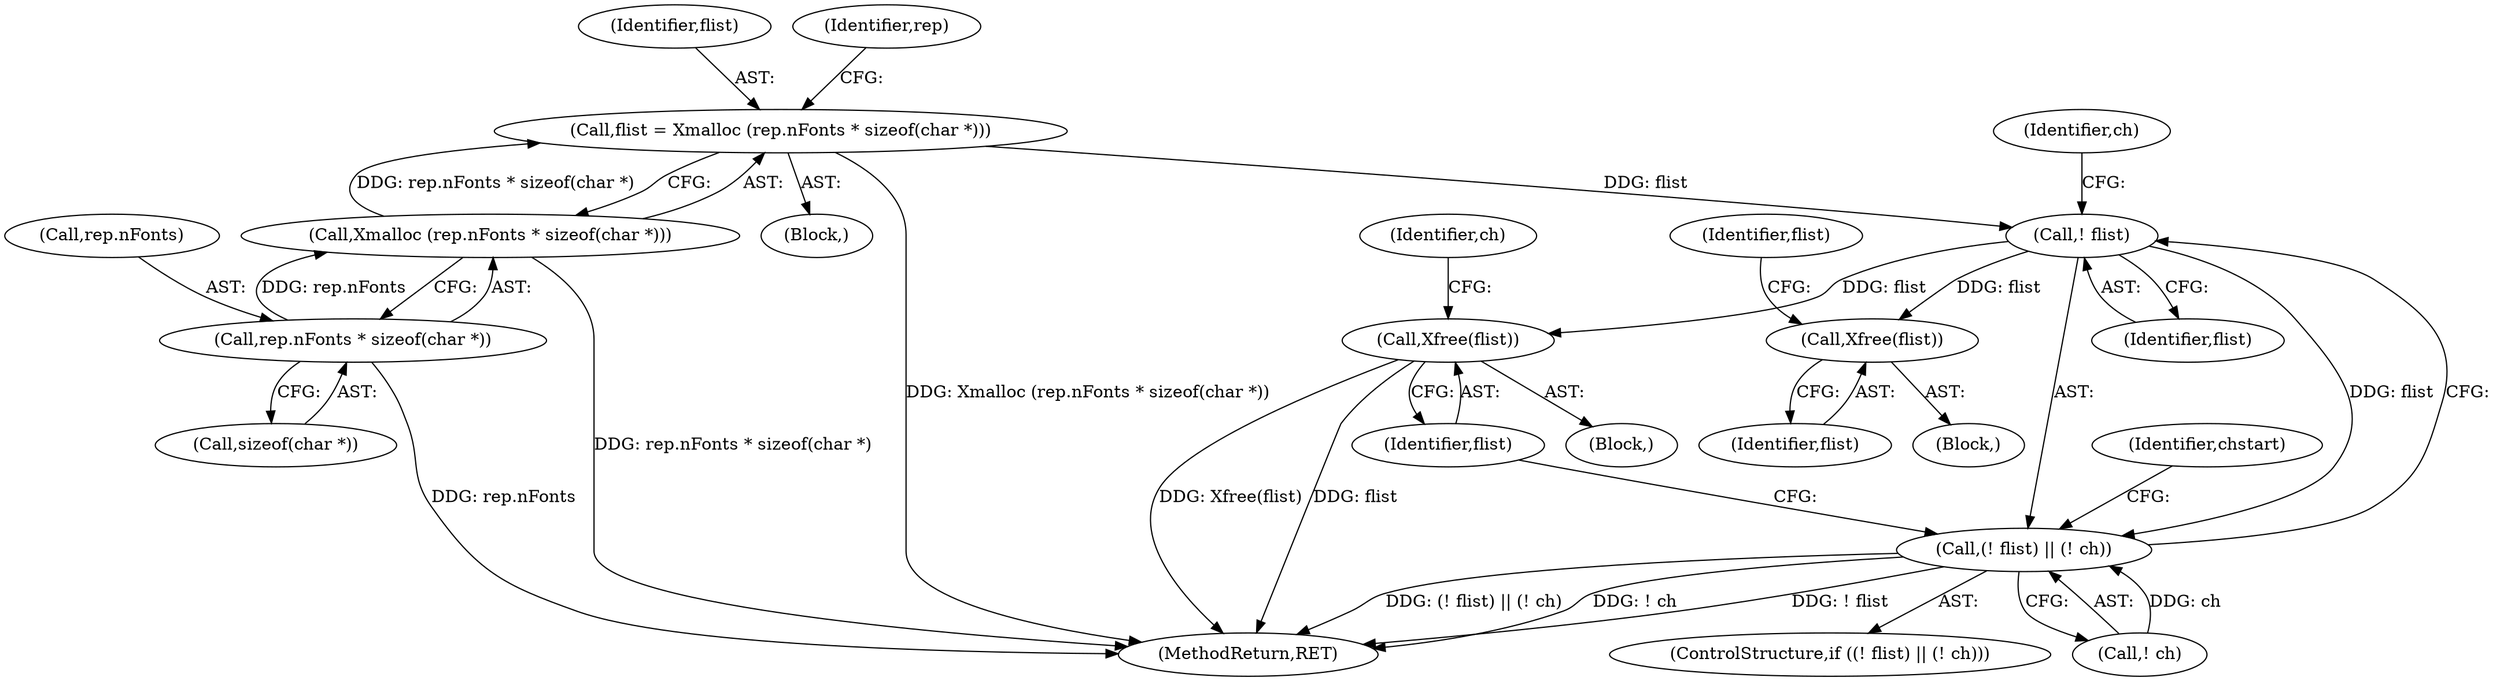 digraph "0_libx11_b469da1430cdcee06e31c6251b83aede072a1ff0@API" {
"1000199" [label="(Call,flist = Xmalloc (rep.nFonts * sizeof(char *)))"];
"1000201" [label="(Call,Xmalloc (rep.nFonts * sizeof(char *)))"];
"1000202" [label="(Call,rep.nFonts * sizeof(char *))"];
"1000238" [label="(Call,! flist)"];
"1000237" [label="(Call,(! flist) || (! ch))"];
"1000243" [label="(Call,Xfree(flist))"];
"1000267" [label="(Call,Xfree(flist))"];
"1000240" [label="(Call,! ch)"];
"1000246" [label="(Identifier,ch)"];
"1000268" [label="(Identifier,flist)"];
"1000198" [label="(Block,)"];
"1000243" [label="(Call,Xfree(flist))"];
"1000201" [label="(Call,Xmalloc (rep.nFonts * sizeof(char *)))"];
"1000199" [label="(Call,flist = Xmalloc (rep.nFonts * sizeof(char *)))"];
"1000266" [label="(Identifier,chstart)"];
"1000203" [label="(Call,rep.nFonts)"];
"1000236" [label="(ControlStructure,if ((! flist) || (! ch)))"];
"1000242" [label="(Block,)"];
"1000200" [label="(Identifier,flist)"];
"1000264" [label="(Block,)"];
"1000206" [label="(Call,sizeof(char *))"];
"1000239" [label="(Identifier,flist)"];
"1000270" [label="(Identifier,flist)"];
"1000241" [label="(Identifier,ch)"];
"1000238" [label="(Call,! flist)"];
"1000212" [label="(Identifier,rep)"];
"1000356" [label="(MethodReturn,RET)"];
"1000244" [label="(Identifier,flist)"];
"1000237" [label="(Call,(! flist) || (! ch))"];
"1000267" [label="(Call,Xfree(flist))"];
"1000202" [label="(Call,rep.nFonts * sizeof(char *))"];
"1000199" -> "1000198"  [label="AST: "];
"1000199" -> "1000201"  [label="CFG: "];
"1000200" -> "1000199"  [label="AST: "];
"1000201" -> "1000199"  [label="AST: "];
"1000212" -> "1000199"  [label="CFG: "];
"1000199" -> "1000356"  [label="DDG: Xmalloc (rep.nFonts * sizeof(char *))"];
"1000201" -> "1000199"  [label="DDG: rep.nFonts * sizeof(char *)"];
"1000199" -> "1000238"  [label="DDG: flist"];
"1000201" -> "1000202"  [label="CFG: "];
"1000202" -> "1000201"  [label="AST: "];
"1000201" -> "1000356"  [label="DDG: rep.nFonts * sizeof(char *)"];
"1000202" -> "1000201"  [label="DDG: rep.nFonts"];
"1000202" -> "1000206"  [label="CFG: "];
"1000203" -> "1000202"  [label="AST: "];
"1000206" -> "1000202"  [label="AST: "];
"1000202" -> "1000356"  [label="DDG: rep.nFonts"];
"1000238" -> "1000237"  [label="AST: "];
"1000238" -> "1000239"  [label="CFG: "];
"1000239" -> "1000238"  [label="AST: "];
"1000241" -> "1000238"  [label="CFG: "];
"1000237" -> "1000238"  [label="CFG: "];
"1000238" -> "1000237"  [label="DDG: flist"];
"1000238" -> "1000243"  [label="DDG: flist"];
"1000238" -> "1000267"  [label="DDG: flist"];
"1000237" -> "1000236"  [label="AST: "];
"1000237" -> "1000240"  [label="CFG: "];
"1000240" -> "1000237"  [label="AST: "];
"1000244" -> "1000237"  [label="CFG: "];
"1000266" -> "1000237"  [label="CFG: "];
"1000237" -> "1000356"  [label="DDG: (! flist) || (! ch)"];
"1000237" -> "1000356"  [label="DDG: ! ch"];
"1000237" -> "1000356"  [label="DDG: ! flist"];
"1000240" -> "1000237"  [label="DDG: ch"];
"1000243" -> "1000242"  [label="AST: "];
"1000243" -> "1000244"  [label="CFG: "];
"1000244" -> "1000243"  [label="AST: "];
"1000246" -> "1000243"  [label="CFG: "];
"1000243" -> "1000356"  [label="DDG: flist"];
"1000243" -> "1000356"  [label="DDG: Xfree(flist)"];
"1000267" -> "1000264"  [label="AST: "];
"1000267" -> "1000268"  [label="CFG: "];
"1000268" -> "1000267"  [label="AST: "];
"1000270" -> "1000267"  [label="CFG: "];
}
